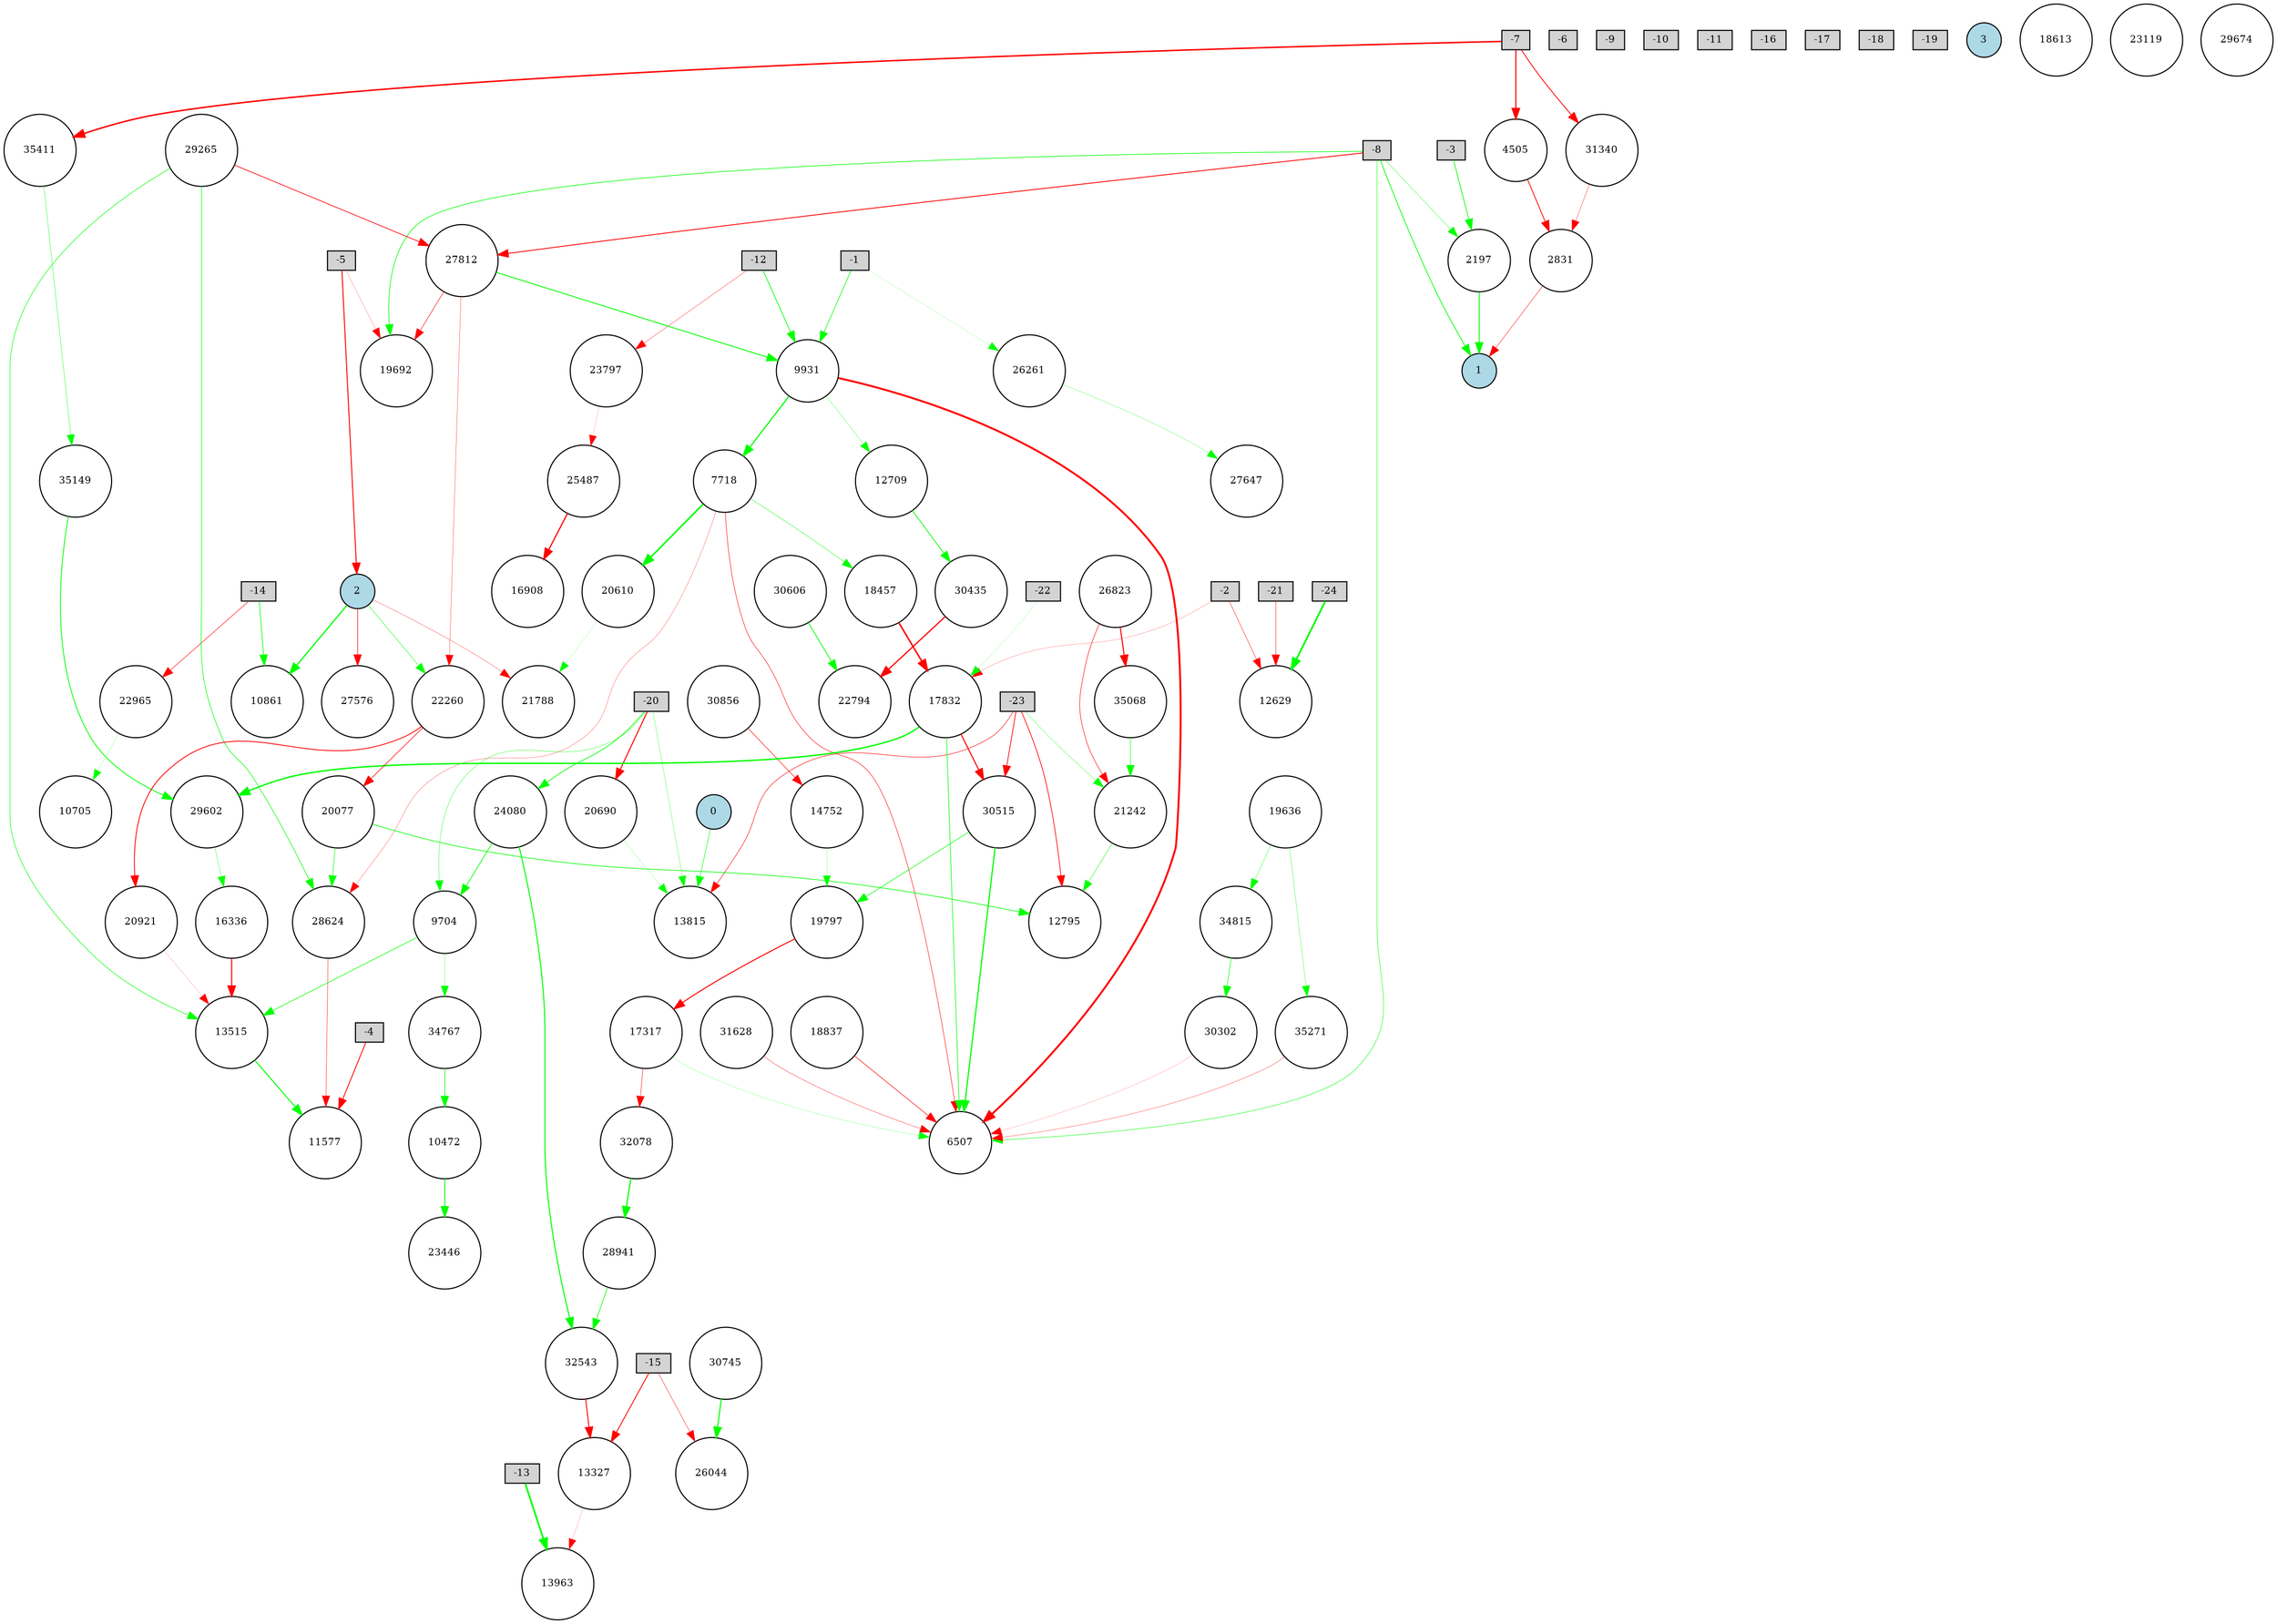 digraph {
	node [fontsize=9 height=0.2 shape=circle width=0.2]
	-1 [fillcolor=lightgray shape=box style=filled]
	-2 [fillcolor=lightgray shape=box style=filled]
	-3 [fillcolor=lightgray shape=box style=filled]
	-4 [fillcolor=lightgray shape=box style=filled]
	-5 [fillcolor=lightgray shape=box style=filled]
	-6 [fillcolor=lightgray shape=box style=filled]
	-7 [fillcolor=lightgray shape=box style=filled]
	-8 [fillcolor=lightgray shape=box style=filled]
	-9 [fillcolor=lightgray shape=box style=filled]
	-10 [fillcolor=lightgray shape=box style=filled]
	-11 [fillcolor=lightgray shape=box style=filled]
	-12 [fillcolor=lightgray shape=box style=filled]
	-13 [fillcolor=lightgray shape=box style=filled]
	-14 [fillcolor=lightgray shape=box style=filled]
	-15 [fillcolor=lightgray shape=box style=filled]
	-16 [fillcolor=lightgray shape=box style=filled]
	-17 [fillcolor=lightgray shape=box style=filled]
	-18 [fillcolor=lightgray shape=box style=filled]
	-19 [fillcolor=lightgray shape=box style=filled]
	-20 [fillcolor=lightgray shape=box style=filled]
	-21 [fillcolor=lightgray shape=box style=filled]
	-22 [fillcolor=lightgray shape=box style=filled]
	-23 [fillcolor=lightgray shape=box style=filled]
	-24 [fillcolor=lightgray shape=box style=filled]
	0 [fillcolor=lightblue style=filled]
	1 [fillcolor=lightblue style=filled]
	2 [fillcolor=lightblue style=filled]
	3 [fillcolor=lightblue style=filled]
	20610 [fillcolor=white style=filled]
	30856 [fillcolor=white style=filled]
	22794 [fillcolor=white style=filled]
	13963 [fillcolor=white style=filled]
	16908 [fillcolor=white style=filled]
	28941 [fillcolor=white style=filled]
	30606 [fillcolor=white style=filled]
	13327 [fillcolor=white style=filled]
	24080 [fillcolor=white style=filled]
	2831 [fillcolor=white style=filled]
	31628 [fillcolor=white style=filled]
	25487 [fillcolor=white style=filled]
	2197 [fillcolor=white style=filled]
	23446 [fillcolor=white style=filled]
	18837 [fillcolor=white style=filled]
	26261 [fillcolor=white style=filled]
	4505 [fillcolor=white style=filled]
	18457 [fillcolor=white style=filled]
	30745 [fillcolor=white style=filled]
	21788 [fillcolor=white style=filled]
	32543 [fillcolor=white style=filled]
	14752 [fillcolor=white style=filled]
	29602 [fillcolor=white style=filled]
	27812 [fillcolor=white style=filled]
	17317 [fillcolor=white style=filled]
	7718 [fillcolor=white style=filled]
	12709 [fillcolor=white style=filled]
	17832 [fillcolor=white style=filled]
	30515 [fillcolor=white style=filled]
	19636 [fillcolor=white style=filled]
	18613 [fillcolor=white style=filled]
	22965 [fillcolor=white style=filled]
	27576 [fillcolor=white style=filled]
	20921 [fillcolor=white style=filled]
	11577 [fillcolor=white style=filled]
	26044 [fillcolor=white style=filled]
	35271 [fillcolor=white style=filled]
	26823 [fillcolor=white style=filled]
	13515 [fillcolor=white style=filled]
	9931 [fillcolor=white style=filled]
	35149 [fillcolor=white style=filled]
	32078 [fillcolor=white style=filled]
	34767 [fillcolor=white style=filled]
	16336 [fillcolor=white style=filled]
	10705 [fillcolor=white style=filled]
	20690 [fillcolor=white style=filled]
	35411 [fillcolor=white style=filled]
	23119 [fillcolor=white style=filled]
	12629 [fillcolor=white style=filled]
	28624 [fillcolor=white style=filled]
	19797 [fillcolor=white style=filled]
	29265 [fillcolor=white style=filled]
	27647 [fillcolor=white style=filled]
	30302 [fillcolor=white style=filled]
	30435 [fillcolor=white style=filled]
	9704 [fillcolor=white style=filled]
	10472 [fillcolor=white style=filled]
	29674 [fillcolor=white style=filled]
	6507 [fillcolor=white style=filled]
	19692 [fillcolor=white style=filled]
	20077 [fillcolor=white style=filled]
	31340 [fillcolor=white style=filled]
	10861 [fillcolor=white style=filled]
	22260 [fillcolor=white style=filled]
	23797 [fillcolor=white style=filled]
	13815 [fillcolor=white style=filled]
	21242 [fillcolor=white style=filled]
	12795 [fillcolor=white style=filled]
	35068 [fillcolor=white style=filled]
	34815 [fillcolor=white style=filled]
	20690 -> 13815 [color=green penwidth=0.15014201409829359 style=solid]
	9931 -> 12709 [color=green penwidth=0.23037097326888292 style=solid]
	19636 -> 34815 [color=green penwidth=0.29822732401716684 style=solid]
	-2 -> 17832 [color=red penwidth=0.1610974309495521 style=solid]
	-12 -> 9931 [color=green penwidth=0.6451797672894684 style=solid]
	-1 -> 9931 [color=green penwidth=0.5518673181271952 style=solid]
	17832 -> 30515 [color=red penwidth=0.9681714037703779 style=solid]
	26261 -> 27647 [color=green penwidth=0.21056306362866112 style=solid]
	19797 -> 17317 [color=red penwidth=0.9217556356855133 style=solid]
	-8 -> 1 [color=green penwidth=0.6829736272467313 style=solid]
	-8 -> 6507 [color=green penwidth=0.41186177277800995 style=solid]
	29602 -> 16336 [color=green penwidth=0.2804126899293279 style=solid]
	31628 -> 6507 [color=red penwidth=0.2855463126144211 style=solid]
	27812 -> 9931 [color=green penwidth=0.815378515824913 style=solid]
	22260 -> 20077 [color=red penwidth=0.5390710863465239 style=solid]
	31340 -> 2831 [color=red penwidth=0.28885962990605674 style=solid]
	26823 -> 21242 [color=red penwidth=0.46045980031715517 style=solid]
	10472 -> 23446 [color=green penwidth=0.8232068638832848 style=solid]
	-7 -> 31340 [color=red penwidth=0.7550946202143034 style=solid]
	2 -> 10861 [color=green penwidth=1.1476474162507841 style=solid]
	35411 -> 35149 [color=green penwidth=0.33190478815929875 style=solid]
	28624 -> 11577 [color=red penwidth=0.35199093922097247 style=solid]
	22965 -> 10705 [color=green penwidth=0.13863376038364622 style=solid]
	2831 -> 1 [color=red penwidth=0.3640667982916508 style=solid]
	34815 -> 30302 [color=green penwidth=0.5043534882375037 style=solid]
	9704 -> 13515 [color=green penwidth=0.5315130769476129 style=solid]
	-24 -> 12629 [color=green penwidth=1.623166544031264 style=solid]
	-23 -> 13815 [color=red penwidth=0.44713008617065686 style=solid]
	-8 -> 19692 [color=green penwidth=0.5835034832787227 style=solid]
	0 -> 13815 [color=green penwidth=0.4584007930172005 style=solid]
	-20 -> 9704 [color=green penwidth=0.3032876960433176 style=solid]
	-23 -> 21242 [color=green penwidth=0.25338343223182547 style=solid]
	-14 -> 10861 [color=green penwidth=0.6084147168417533 style=solid]
	14752 -> 19797 [color=green penwidth=0.17361375717850064 style=solid]
	24080 -> 9704 [color=green penwidth=0.6513241391603378 style=solid]
	23797 -> 25487 [color=red penwidth=0.11765114916250216 style=solid]
	26823 -> 35068 [color=red penwidth=0.9664462271657938 style=solid]
	17832 -> 29602 [color=green penwidth=1.2747796142363654 style=solid]
	35149 -> 29602 [color=green penwidth=0.7414333960088554 style=solid]
	2197 -> 1 [color=green penwidth=0.8028820559673603 style=solid]
	30856 -> 14752 [color=red penwidth=0.46174327851865316 style=solid]
	13327 -> 13963 [color=red penwidth=0.13373111481788708 style=solid]
	30606 -> 22794 [color=green penwidth=0.718565223189014 style=solid]
	30302 -> 6507 [color=red penwidth=0.12271935635433365 style=solid]
	20921 -> 13515 [color=red penwidth=0.12271444460617631 style=solid]
	16336 -> 13515 [color=red penwidth=0.9772270622864744 style=solid]
	-7 -> 35411 [color=red penwidth=1.3673719314991908 style=solid]
	27812 -> 22260 [color=red penwidth=0.26184869989205384 style=solid]
	12709 -> 30435 [color=green penwidth=0.7004588759699946 style=solid]
	-23 -> 12795 [color=red penwidth=0.6388949725458298 style=solid]
	20610 -> 21788 [color=green penwidth=0.1295053079783997 style=solid]
	24080 -> 32543 [color=green penwidth=0.9529467752763953 style=solid]
	19636 -> 35271 [color=green penwidth=0.2774138301034451 style=solid]
	34767 -> 10472 [color=green penwidth=0.6035573736640383 style=solid]
	-20 -> 13815 [color=green penwidth=0.257605156511386 style=solid]
	-15 -> 13327 [color=red penwidth=0.7965116710096467 style=solid]
	30435 -> 22794 [color=red penwidth=1.1434910510443907 style=solid]
	-8 -> 27812 [color=red penwidth=0.7853531365423781 style=solid]
	21242 -> 12795 [color=green penwidth=0.39036586644144367 style=solid]
	9931 -> 6507 [color=red penwidth=1.7707082755964216 style=solid]
	-15 -> 26044 [color=red penwidth=0.34439140906769994 style=solid]
	-5 -> 19692 [color=red penwidth=0.1717683635131904 style=solid]
	-3 -> 2197 [color=green penwidth=0.655257774156767 style=solid]
	18837 -> 6507 [color=red penwidth=0.4972012720068225 style=solid]
	17317 -> 6507 [color=green penwidth=0.15632067889626458 style=solid]
	32543 -> 13327 [color=red penwidth=0.8586285226317649 style=solid]
	7718 -> 18457 [color=green penwidth=0.3402114577567666 style=solid]
	35068 -> 21242 [color=green penwidth=0.45811856162393205 style=solid]
	13515 -> 11577 [color=green penwidth=0.9122960916754795 style=solid]
	7718 -> 28624 [color=red penwidth=0.21508208107931426 style=solid]
	9931 -> 7718 [color=green penwidth=1.1174081276633105 style=solid]
	2 -> 21788 [color=red penwidth=0.2355231343845803 style=solid]
	-20 -> 20690 [color=red penwidth=0.9370992578759205 style=solid]
	-20 -> 24080 [color=green penwidth=0.642172148660456 style=solid]
	18457 -> 17832 [color=red penwidth=1.4097676235288257 style=solid]
	28941 -> 32543 [color=green penwidth=0.5983244473718881 style=solid]
	-13 -> 13963 [color=green penwidth=1.5724130294308796 style=solid]
	-2 -> 12629 [color=red penwidth=0.3565298333886543 style=solid]
	17832 -> 6507 [color=green penwidth=0.5648362919370471 style=solid]
	27812 -> 19692 [color=red penwidth=0.4521058638191997 style=solid]
	29265 -> 28624 [color=green penwidth=0.532079530382298 style=solid]
	30515 -> 19797 [color=green penwidth=0.5149544541201918 style=solid]
	25487 -> 16908 [color=red penwidth=1.1000572339846304 style=solid]
	-12 -> 23797 [color=red penwidth=0.2679763331337275 style=solid]
	29265 -> 13515 [color=green penwidth=0.49681981670351916 style=solid]
	7718 -> 20610 [color=green penwidth=1.4786437437784266 style=solid]
	4505 -> 2831 [color=red penwidth=0.735171901163799 style=solid]
	2 -> 27576 [color=red penwidth=0.5549415483705751 style=solid]
	-23 -> 30515 [color=red penwidth=0.6570093881516987 style=solid]
	30745 -> 26044 [color=green penwidth=0.9823122805684755 style=solid]
	22260 -> 20921 [color=red penwidth=0.7671879355957874 style=solid]
	-7 -> 4505 [color=red penwidth=1.0141963874818483 style=solid]
	-1 -> 26261 [color=green penwidth=0.11588349260649575 style=solid]
	7718 -> 6507 [color=red penwidth=0.43530113503670764 style=solid]
	32078 -> 28941 [color=green penwidth=1.0743598360680227 style=solid]
	17317 -> 32078 [color=red penwidth=0.3905422414171542 style=solid]
	20077 -> 28624 [color=green penwidth=0.48732320941316976 style=solid]
	-14 -> 22965 [color=red penwidth=0.44452795438802784 style=solid]
	-8 -> 2197 [color=green penwidth=0.2893552475719245 style=solid]
	30515 -> 6507 [color=green penwidth=1.107856936186721 style=solid]
	9704 -> 34767 [color=green penwidth=0.2232448844657236 style=solid]
	-22 -> 17832 [color=green penwidth=0.11258606789230637 style=solid]
	2 -> 22260 [color=green penwidth=0.37680628558601226 style=solid]
	20077 -> 12795 [color=green penwidth=0.6099775433691037 style=solid]
	-21 -> 12629 [color=red penwidth=0.3836358812239702 style=solid]
	35271 -> 6507 [color=red penwidth=0.24992325454728345 style=solid]
	-5 -> 2 [color=red penwidth=0.8787086236114005 style=solid]
	-4 -> 11577 [color=red penwidth=0.7803377643548031 style=solid]
	29265 -> 27812 [color=red penwidth=0.629105811271605 style=solid]
}
